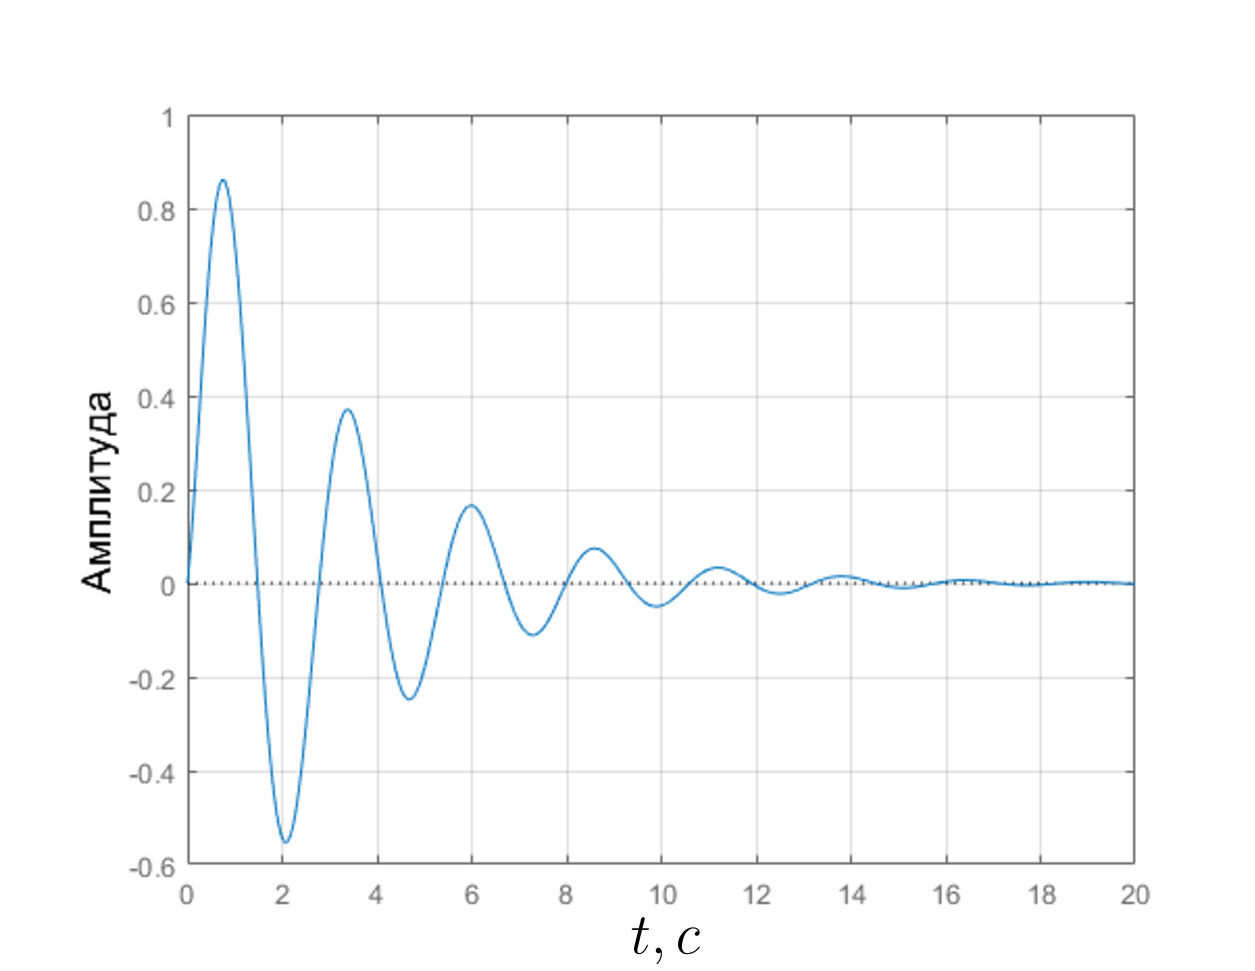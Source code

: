 <?xml version="1.0"?>
<!DOCTYPE ipe SYSTEM "ipe.dtd">
<ipe version="70206" creator="Ipe 7.2.7">
<info created="D:20170507171649" modified="D:20170507171649"/>
<bitmap id="1" width="602" height="466" length="15085" ColorSpace="DeviceRGB" Filter="FlateDecode" BitsPerComponent="8" encoding="base64">
eNrtnQ9oVFfe94UiUkQWoYgrIiK4IkVECiVvWYqUQln6LKW0C+9TinRL6VPNm8Q2MZqiNfpW
n7apCYvmja6mj8bGFLO+TW3troRNt8kYBsljTFNj0thYEhPTxjdtbKV/wiTvz5x6ezt/7ty5
f869M/l8ELkzc2fym+85v/Odc+45505PAwAAAAAAAAAAAAAAAAAAAAAAAAAAAAAAAAAAAAAA
AAAAAAAAAAAAAAAAAAAAAAAAAAAAAAAAAAAAAAAAAAAAAAAAAAAAAAAAAAAAAAAAAAAAAAAA
AAAAAAAAAAAAAAAAAAAAAAAAAAAAAAAAAAAAAAAAAAAAAAAAAAAAAAAAAAAAAAAAAAAAAAAA
AAAAAAAAAAAAAAAAAAAAAAAAAAAAAAAAAAAAAAAAAAAAAAAAAAAAAMCs49NPP0UEAACYzXzw
wQelpaXoAAAAs5Pvvvvu6NGjhYWFuCEAAMxa6uvr//a3v3V0dOCGAAAwa5mampL/u7u7Ldzw
zTfffB4AALxAWlSsJ7RYu6EUXxiCDEkYCIIgCIIguVEugBuSUwiCIAhCuQBuSE4hCIIgCOUC
WeqGdXV1IZErJJEgCIIgSDaGgRvihi65evVqSOQKSSQIgiAIko1h4IbZC25IaiMIgiAIbgi4
IamNIAiCILgh4IakNoIgCILghoAbktoIgiAIghsCbkhqIwiCIAhuCLghqY0gCIIguCHghqQ2
giAIguCGgBuS2giCIAiCGwJuSGojCIIgCG4IuCGpjSAIgiC4IeCGpDaCIAiC4IaAG5LaCIIg
CIIbAm5IaiMIgiAIbgi4IamNIAiCILgh4IakNoIgCILghoAbktoIgiAIghsCbkhqIwiCIAhu
CLghqY0gCIIguCHghqQ2giAIguCGgBuS2giCIAiCGwJuSGojCIIgCG4IuCGpjSAIgiC4IeCG
pDaCIAiC4IaAG5LaCIIgCIIbAm5IaiMIgiAIbgiZlt2cl/65/NVzH10ZJ7Vp6xCEMBAEN5yd
brjzHwPPNPT81/mR9dX/TWrT1iEIYSAIbjg73VB6hVf/3/fyTw5Ibdo6BCEMBMENZ6EbSpdQ
OobqWPqG3g6WktoIgiAIghtCVpSdGiY1nNHbwVJSG0EQBEFwQ8iKslNXDH+ueF4PlpLaCIIg
CIIbQlaUnbpoaDyc89I/SW3aOgRBEATBDWebG8bZn7eXDkltBEEQBMENIfxlZ55Co9j5jwH5
R2rT1iEIghAGbjh73DDR+6Rj6OFEGlIbQRAEQXBDcMzY2FhnZ+fQ0FCqE0ZHR+WEwcFBl2Vn
nkKDG9LWIQhhIAhuGB6i0WhJSUltbW1ZWVlTU1PiCc3NzeqEHTt21NXVuSm7uCk0015PKyW1
EQRBEAQ3BAfEYrHCwsKRkdv9tZs3bxYUFEg30HzC1NTUxo0bh4eH5fjWrVtynLSHaLPsks4g
TbRIUpu2DkEQBDcEnXR1dUmX0Hh48ODBlpaWODd84YUXxsbG5HhycnLTpk0DAwPeuqGH00pJ
bQRBEATBDcEB7e3t1dXVxsNjx44dP3487pzW1tZdu3Y1NTW99tprDQ0NqcrOoK6u7moyGiI9
efvOJT7/5OHzFR9+ctUL2traroaDkESCIAiCINkShrSc5oYUe9JMJBKpqakxHtbNEHdObW2t
+OBHH320f//+qqqqH374wdkvmcTlFQoPF1nwQxdBEARB6BuCA6LR6IEDB8x9w/r6evMJFy9e
fPnll2OxmHoobvj+++87K7tUrufhtFJSG0EQBEFwQ3BAb29vaWmp8VCcUfzRfMK5c+fMQ6ni
lW+99ZazsktcXoEb0tYhCGEgCG4YBqampsQNu7u75Xh4eDg/P39iYkKOBwYGxsdvz2wZHByU
J69fvz49M6e0vLxc/NFZ2aWaLePhIgtSG0EQBEFwQ3DcPSwpKamsrCwqKuro6FBPVlVVRSIR
ddza2iovqRNOnjzpuOwsVlJ4tXc3qY0gCIIguCGEvOwsLM+rRRakNoIgCILghoAbktoIgiAI
ghtCmMvOeqpMqgk2pDaCIAiC4IaQS26YarGhwqslh6Q2giAIguCGkL1uaP0qqY0gCIIguCHk
hhta9/68WnJIaiMIgiAIbghhLjvrK4NeLTkktREEQRAEN4Qwl531rFHckLYOQRCEMHDD2eCG
aW9i6MkCfFIbQRAEQXBDyGo39OSev6Q2giAIguCGEOayS9v182QBPqmNIAiCILghhLbspNOH
G9LWEQaCIAhuOMvd0M4CCk+2oyG1EQRBEAQ3hNCWnZ3F9Z5sR0NqIwiCIAhuCFnthp5sR0Nq
IwiCIAhuCKEtOzv9Pk+2oyG1EQRBEAQ3hNCWnZ1rgrghbR2CIAhh4Ia4oSfb0ZDaCIIgCIIb
QmjLzs7qCdyQtg5BEIQwcMPcdkOb+8y435yN1EYQBEEQ3BCy3Q3db85GaiMIgiAIbgihLTub
nT7329GQ2giCIAiCGwJuSGojCIIgCG4I4Sw7+9Nj3G/ORmojCIIgCG4I4Sw7+wsJ3W/ORmoj
CIIgCG4I4Sw7+1uu4Ya0dQiCIISBG+KGcqbL7WhIbQRBEATBDSGcZWe/x+d+czZSG0EQBEFw
Qwhn2dmfG+N+OxpSG0EQBEFwQ8ANSW0EQRAEwQ0hB9zQ5eZspDaCIAiC4IYQzrLLaE09bkhb
hyAIQhi4YU66YUa7j7rcqpTURhAEQRDcEHLADV1uzkZqIwiCIAhuCOEsu4wGP3FD2joEQRDC
wA2DYmxsrLOzc2hoKNUJN2/evHjxYm9vr99u6HKrUlIbQRAEQXBDcEY0Gi0pKamtrS0rK2tq
ako8obu7u7i4+MiRI3v37q2oqJiamrJfdpkumnC5ORupjSAIgiC4ITggFosVFhaOjIyoDmBB
QcHo6GjcCWKFfX196mF5eXlHR4f9sst0exnckLYOQRCEMHBD/XR1dUmX0Hh48ODBlpYW8wkX
L16ULqHjsrO/Samz80ltBEEQBMENwT3t7e3V1dXGw2PHjh0/ftx8wrlz5w4fPixP5ufnSy/y
7NmzqcrOoK6u7uodKj785MnD56/apiHSk7fv3FWntLW1XQ0HIYkEQRAEQbIlDGk5zQ0p9qSZ
SCRSU1NjPKybwXxCY2Pjxo0bW1tb5XhoaGjz5s2XLl3yr2/ocuNufugiCIIgCH1DcEA0Gj1w
4IC5b1hfX28+4eOPP965c6f5BMF+2WV6HdDlVqWkNoIgCILghuCA3t7e0tJS46E4o/ij+YQL
Fy6Y3TCx82hddpmumMANaesQBEEIAzfUz9TUlLhhd3e3HA8PD+fn509MTMjxwMDA+PjtVfCT
k5MvvfRSV1fX9Myk061btyZddYgbktoIgiAIghtme/ewpKSksrKyqKjIWD1RVVUViUTU8Wef
fbZt27bXX39dTvjggw8yKjsHe8u42bib1EYQBEEQ3BBCWHYOduF2s3E3qY0gCIIguCHkhhu6
2aqU1EYQBEEQ3BBwQ1IbQRAEQXBDCGHZObgIiBvS1iEIguCG2Apu6OY2FqQ2giAIguCGELay
c7Zcws3G3aQ2giAIguCGELayc7bNGm5IW4cgCIIbYiu4oZvbWJDaCIIgCIIbQtjKzpmvudm4
m9RGEARBENwQcENSG0EQBEFwQwhb2Tm7Auhmq1JSG0EQBEFwQ8ANSW0EQRAEwQ0hbGXnbOUg
bkhbhyAIghtiK7jhtIvbWJDaCIIgCIIbQtjKzvEea45vY0FqIwiCIAhuCGErO8emhhvS1iEI
guCGgBs67lSS2giCIAiCGwJuSGojCIIgCG4IYSs7x5NhHE+/IbURBEEQBDcE3JDURhAEQRDc
EEJVdm6WDTq+jQWpjSAIgiC4IYSq7NxsN4ob0tYhCILghoAbOr6pE6mNIAiCILghhKrs3Nym
0LGTktoIgiAIghsCbkhqIwiCIAhuCKEqO8fX/qZdzMAhtREEQRAENwTckNRGEARBENwQQlV2
jtcM4oa0dQiCILghtoIbKpyt3Ce1EQRBEAQ3hFCVneO9RhXO9jgltREEQRAENwTckNRGEARB
ENwQQlV2jm9g4cZMSW0EQRAEwQ0BNyS1EQRBEAQ3hFCVneMbWBhu6GASDqmNIAiCILgh5JIb
OpuSSmojCIIgCG4IjhkbG+vs7BwaGrI+bWBg4JtvvtHjhs4W75PaCIIgCIIbgjOi0WhJSUlt
bW1ZWVlTU1Oq00ZGRjZt2iSmaafs3NzcEDekrUMQBMEN8aZMEZMavMMXM/T19RUUFNh8eywW
KywslA+R45s3b8obR0dHE0+bnJzcvXv3tm3bbLqhm9s5KZxt+k1qIwiCIAhuONu4du3avHnz
5iTjrrvusvkhXV1d0iU0Hh48eLClpSXxtMbGxtOnT+/fvx83JLURBEEQBDcMFcuWLRPj27Bh
w4kTJ+RAXOzVV19dvHjx3XffnbR/l5T29vbq6mrj4bFjx44fPx53jnQ29+zZIwfWbmhQV1dX
8eEnTx4+f9UFDZGevH3nMn1XW1vb1XAQkkgQBEEQJFvCkJbT3JDicfYRB9yyZYs6ls6g9PLU
8bp168QibX5IJBKpqakxHtbNYD7h1q1bO3bsUPZqv2/o5uaGbnqX/NBFEARBEPqGs4rvv/9e
3PDy5ctGP/GRRx5Rx4ODg/KSzc+JRqMHDhww9w3r6+vNJ4g5Hj58uHuGvXv3NjU1JZ16Gld2
bm7n9HOddDQPh9RGEARBENxwFvYNxaHU8Zo1a1auXGk2yq+++srOh/T29paWlhoPxRnFH80n
iP3tv0NxcfGePXuam5txQ1IbQRAEQXDDkLBkyZKHHnrIkG7u3LnquL+/374bTk1NiRsqVx0e
Hs7Pz5+YmJieWVo4Ph6/MZr9kVKXt3PCDWnrEARBcEOwydGjR8X1Fi1aJMZ37do1OV6xYsVz
zz0nB4Yz2uwelpSUVFZWFhUVdXR0qCerqqoikUiAbjjtaP0+qY0gCIIguOHsNMSFCxfGYjE5
3rJli7HC4tSpU8GWnSdu6GDfb/9q8kdXxuVLyT+bIZHaCIIgCIIbBsWNGzf6+/tv3boVeNm5
vLlh2NxQDduKv+/8x4DN8VtSG0EQBEFww2Dp7Oxcf4enn346kLJzeTsnx5bqU02WLqExKcjm
zTVIbQRBEATBDfXQnoLq6uo5c+bcM8PatWtxQ/eYr2DanN5DaiMIgiAIbqgHMbs5KbC/M5tP
ZefyBhZGjyzTi49+1OTEnQTs2DSpjSAIgiC4oTY3XL9+/UgCZ86cwQ09RHqCcd4nUaXdJ4fU
RhAEQRDcUKcbJj7f2dmZG27oYAm/HzU58bvYGSwltREEQRAEN5zlbuj+5obhccNUG66mHSwl
tREEQRAEN5zlbuj+dk7WTqSzJqcarU3r1KQ2giAIguCG2txwzpw58+fPX7Ro0apVq5566im1
iTdu6CGpJsfKd7Tu/5LaCIIgCIIb6uH8DJFI5NFHH7333nuVOYoPPvzww8G6ofvbOTl2Vc9r
cqoLoGKR1tdGSW0EQRAEwQ2DYmJi4tVXX1We2HkH3NCnzqn1pUNSG0EQBEFww8D7jHfdYdmy
Zdnrhg5m43hbk62XeFhfOiS1EQRBEAQ31IO6H31IMJed+5sbhsQNrXfUse66ktoIgiAIghvq
4Z577lmyZMmRI0d+/PHHUJWdJzewCIMbprkyaBkeqY0gCIIguKEeqqurFy9erLZiW716tZpQ
mktuOJ35Kn4Pa3LaWaPTlpcOSW0EQRAEwQ11Mjo6unHjxvnz54sn3n333Rs2bBgZGQm27Dx0
w0x3//awJtu5+mm+twWpTVuHIAiCG4aBzz//fP369WKIYovSZ6ypqdE5gmouO09ubhi4G1o4
nYGckMoxSW0EQRAEwQ0DIRaLnT17dtWqVeabWRQVFekvO09u5+TMWL11w7Q9XIuJNKQ2giAI
guCGmunr67v33nuV/S1YsGDLli03btwYHx9/+eWX5ZlHH30UN/SpW2oxkYbURhAEQRDcUA+D
g4N/+tOf5s2bp3wwLy/v888/jztHuopyAm7oAJsTeFJFSGojCIIgCG6oB7UV29KlS0+ePBmL
xZKes2bNmpUrV2ouO09u56TIdEKOVzXZ/jY4uCFtHYIgCG4YLJs2bWptbQ1JMD65YaYL+b2q
yfa300kVIamNIAiCILihtr5h0js6BVt2Xt3cMFg3tP93U/UiSW0EQRAEwQ1xw2x3Q/sjtKm+
L6mNIAiCILihTjccSUFQZefVzQ0VmW4A7lVNzmgiUNKRYVIbQRAEQXBDbW44JwUB3t/QqxtY
OPNWr2pyRpc+k06kIbURBEEQBDfU2TdsTwFuqM0Nkw6rktoIgiAIghvqdMOQBJNLbpjpH016
cZPURhAEQRDccDa7oVc3N/y5ZmY4J8eTmpypoSd1T1IbQRAEQXBDPTz00EPatiG1X3Ye3sAi
KDfMeCJrsiBJbQRBEATBDWchPrnhdIaX8DypyQ6+QmKQpDaCIAiC4IZ66LYEN3SMg31WE6eV
ktq0dQiCILihHsK5wsLDmxs68CbckLYOQRAEN5xtPPLII2J8ixYtkp5gfwJBlZ2HN7AIyg0d
7LOaeKmR1KatQxAEwQ21EY1G58+fL564b98+N58zNjbW2dk5NDSU6oSRkRE54cqVK/rdMKPO
pvua7GxnucRppaQ2bR2CIAhuqJnt27eLIS5evDjx/oY2LbWkpKS2trasrKypqSnxhIaGBnlJ
Tti9e/cbb7zx008/5bAbOlsviRvS1iEIguCGYeDGjRtr1qwRT3z22WczemMsFissLFT7mt68
ebOgoGB0dNR8wuDg4KZNm7777jv1cNeuXZFIxKLsPLydk+GG9qflBOWGiT1KUpu2DkEQBDcM
ilOnTokhzp0798yZMzbf0tXVJf0+4+HBgwdbWlrMJ4yPj/f09JhPOH36tE43zGiSqvua7Hj3
gLhOMalNW4cgCIIb6mHZsmXzk5HRnNL29vbq6mrj4bFjx44fP57q5C+//FL6idJbTFp2wr//
x4sLNp+uq6u76h2b37kg/2ye3NbW5vLPPXn4fMWHnzh4Y96+cw2RHg8j8YSQhIEgCIIgaZGW
83kTeJx97r///hUpWLlypc0PiUQiNTU1xsO6GZKe+fXXX2/bti1Vr1OVnbe3c3LQWXP/u066
eM5WiMT1Yfmhyy9/BEEQ+oZZRDQaPXDggLlvWF9fn7SGFBcXNzc3W5ddbrihs1lAcXGS2rR1
CIIguGEW0dvbW1paajwUZxR/jDunp6dn8+bNFy5cSFt23t7AQpHRZ7qvyY6ve8b9EiC1aesQ
BEFwQz3ce++9i1OwZMkSmx8yNTUlbqh2chseHs7Pz5+YmJDjgYGB8fHbA4ZjY2OFhYVdXV2T
d4jFYjrdMKP+psua7GyxYdL3ktq0dQiCILihHtTObC7dUHUPS0pKKisri4qKOjo61JNVVVVq
JUVjY+Pzv+bEiROpys7b2znpd0M3I724IW0dgiAIbhiUG4bt/oZ+uGFG/TWXNdll39Z8zZHU
pq1DEATBDWetG3p+AwvNbujSzc3b5gSeU6KbFEfevnOe/z6hrUMQBMENccPcdkOX8ZvfHmxO
SSRqD5+GSI+4oeOLobR1CIIguCFu6KDsPL+dk8L+PM9g3dDctQwwp6QIDPtTYUhUnq98oa1D
EATBDcPjhnPmzElcd79mzZobN24EUnaOl66HxA1dbjlunoQTYE6JXHEDtvKlJLBgh0xp6xAE
QXBDn0i6M9u8efPEIuUgKDf09gYWmZpU4G4Y1ynTT6pNANSAsx+lQ1uHIAiCG4aT6upqMcTJ
ycmccUP7A7Aua7LLLcfNlzgDySkJIO4rmMMQl/R8NShtHYIgCG4YWs6fP798+fJAys7zG1jo
dEM3S+8Te5eB5JSYXdxwqDkM9QX9GMqmrUMQBMENA2TSEtwwUzzZZNUINZCcEv3j+uZxYfix
WRBtHYIgCG4YLGoWTVLs39HJw7LzpG+Vqstjc6qnm5rsiVMY9ybWn1NJ448Lw78yoq1DEATB
DYN1w7XJWLdunf6y8+MGFlnnhsYkFv05lbQHnRiG4de0dUSCILhhzrhhqNYb+ueG9reIcVOT
Pdk6wBBBf04lHaZODMM88ZW2jkgQBDfEDT0vO/+uSeGGjju2ScPwaZME2joEQRDcEDf01Q3t
f7KbmuyJRxgX5jTnVKrJoknDCGQuDW0dgiAIbjhL3NCPG1jodEOvFkuqEUvNOZVqNm/SMAKZ
S0NbhyAIghv654Zz5syZl4y7775bf9n5sWW3wv4VSTc12avlIaqPqTOnLH4tpApD/2ApbR2C
IAhu6BP333//ihSsXLkSN5w9bmihfKow5HzN+3jT1iEIguCGswFf3dD+yJ7jmuzh4KEaMdaZ
U4mL7tMKon+wlLYOQRAEN5wlbujf4JsGN/RwYolmN7SO3CIMzYOltHUIgiC4oU/cd999y1Ow
YsUK/WXn3y0SsssN1biutpySsJ25oebBUto6BEEQ3NAn1Cya3yRj4cKFueSG07Yv6jmuyR5O
iP353km6csp6I26LMDQPltLWIQiC4IY+sW7dOnHDu+++e8OGDSMjI4GXnU9bdhttvh2rdVyT
PbzoqdkNrWW3DkPnYKkdQUQ6v+Oh8UcQ3DAnGR8fLy8vl56g2OKiRYsqKiq+/fZb3DBYN1TR
tnX1a5A97QCvtSA6B0vTRiKiyT+JRyqSHPi0dpXGH0Fww9xmcHDwiSeemDt3rtjiihUrzp49
qzmAf/+PF30ddrPZi3Fck73tJcmnNUR0bPaSeEPDjATROVhqMbtV5Lp9pdX0a0c96cfYO40/
guCGs4T33nsvkDs6/dvG7b72Mvx2Q28bXjGpig8/0SB72rv3phVE22Bpql1xpCeYytDlec8N
kcYfQXDD3Kavr+++++4TExQrXLp0aXV1teYA1m/6T1+3vvTbDb0d5pVmfPM7FzTInjbstIJI
qHr2LE2MRFmhdbGqEVQP/ZrGH0Fww5zk8uXLa9asUSa4bNmyQ4cOTUxMBBKJ325o87peSNxQ
Wu+8fb6PQNpZFZJWEG2DpUnvtGjn4qAyRK96iDT+CIIb5h5qhYWY4FtvvRWUCRrc97/+4tO0
B6MLY+fzndVkzx1Bjxva6dbZEUTPYGlcJBK8/aF1ZYg0/rghbggWbhiSXbt/V3DE1zuq++qG
nt+nWOx1afnHfmtup79sRxD/bj6SKhIRPNPOuFcjujT+CIIb5h4PPPDAqhSsXr0aN7SPH/f7
s9g7VOefsCOI5z8G0kbioDeqZpm6d20afwTBDcFXflvU4Otom03DclaT/ZhJkrfvnK+C2Oxe
2Vzz7uta0bhIHC9yVIboUlUafwTBDWcPt27d2r17t+Y/umDzaV+7Qjb7L85qsh933/DbDb39
eaDh0qERiZtes/sLiJ60dRK/uu4pwai9AuRfprWIxh9BcEP/+OKLL9R2bfrXG4ob+vr5WeeG
m9+54OvFOG8n2WoYLFWRWO8xbvOLu/kEl22dWgKptsoxfj+IOco/9ftE2aKvq4FwQ9wQUjE5
OVldXa0m1QgLFizYvn275hj8HmqzOe3TWU32o2dU8eEnvi458XarOg3rLCQSNSTrcgxBheq4
vFzeATP9dgcztqi2mHO5MQJuiBuCfa5du/aHP/xhzh3Wrl3b398fSCRZ7YZ+7ADWEOnxtbfl
+U09/B4slUjS7iNnf6DAsXc7vrIsf9H+AIIxlGrxfWn8EQQ39ISTJ08uWbJEmeDixYvnzZsn
fUP//tzY2FhnZ+fQ0FCq3Pd7pDTr3LCtq9+/3pb9SbD2BfF7UxoRxMOfTI6jzbSGGNuoOqu0
ykaTeqKeVlfdFkRNyVZfxNgdXY05V3z4iVQnv+c/44a4oed89dVXTz31lDJBcUDjXk55eXn+
uWE0Gi0pKamtrS0rK2tqakr6W/23RQ1h6H46q8l+dGwlEv/6y364od+DpU8ePu/hhVTH46UZ
1RBPlnWoUOO2Jfe71TXP81FfQV3olH/qKqc6look5WLcN0Rd8QzKGXFD3DAj7rvvPvFB8b6+
vj7z8/65YSwWKywsVJ578+bNgoKC0dHRxMb5dwVHstQNfXIBicS/sUf7034yEsTXwVLPF2D+
fB/JDD8zo58HErMn06uSdhL9aHWNPxQ3z8eOIMZEILMzajKgGYOWXmpcH1YiMf9T38vcsZWT
JWZvHdzxflbW/3BDz1FXCefOnbt69Wrpsmlww66uLukSGg8PHjzY0tISd47UyQVP/u9fHu7c
6cex0fRZnGPUZPufr6ZTeh6zRLJ8y/812hNvP19JYef8zZs32//82w1R2Vt+lJ00XNIH8VwH
NV6aabnYOv/Iu8aO4l7F/EzhVqOT6KyuWn2vGR9UNwS5PTRq+70qjPg8MnUtjZ9eHpadMX6r
uqXK6eY8Umr0Ydc/XWQ4iPk7iobqvbenKj36H6oC3P6Q5+rNRimvKpfcWVmTcWy/LhflZVIf
5ANVeOovxvn17eM7MSQem7+mEafh6Yatq3/ytyTyf9u4fRrSoW5lqAZL77rrrscee0ye8c8N
29vbzXfEOHbs2PHjx5N2Wp+/w+OPP371DtIae3Wct+9cQ6TH+py2trZMP19+kUpD7WGc6kAi
yXvx/2x+54LnOqgxWJvn//nPf7b/+SKvZK4fZScBN55t9VyHtq5+qRV5z+7MqFxs6fDSP1Vl
8zZmCViqxNLyj5f+6WUHdTXpscQpIshnGpUtMw1nwkh5ziv/qRLkdmP+XL0cyMPb3yLDOJ98
Nl/ilAhVqPJPDuTh5r9+KJ/moK4m1Vb+3f4rf/1Q4pR/6m9J5OovzvlTpXr+9tf5Hxtu//WZ
f8bx7ecfKV23t8V4o/FeeeZ2K6He8tcP5a/IPwc6iJ6/xPnmf4mY6p/66w+/2fy7giO/LWpQ
/zA7+zQ3Ny9fvtyYUCpueOPGDc//SiQSqan55fdV3QyB9OvtjOM5GOXwY1u2n/sg/sxLySjg
TAXxY7BUBezT5ZhMx0vThqE2+fF3eq30cRp6pI11MwxrHhR19Tm21+DEDaWqro3RqVEXIo3L
keYxT+N868Fb/y7YGZdKf+l/zYQX90+9JD4V4MVTRkrdIA64devW+fPnK09ctmzZ22+//eOP
P3r1+dFo9MCBA+a+YX19fS65oU97VkskPi1pzyjgTAXxahGEGTXdxb+2LqMNaqzD0GCFBtIj
UKNtmXqZeVDUfaPt+DKZ4XpqrE8ZnzEAaPiLfTGZRYMbekV/f//atWuNEVSvPra3t7e0tNR4
KM5ovl6ps+y8umWDg491llM+zc/JKOBMBfHcwY2erK+NjP0NaizC0GmFRiRq11Y7k17iZsjk
WOOPG+KGniO9wiNHjixevNirD5yamhI37O7uluPh4eH8/Pyk91LUUHZ2+kShcsNpf9ZueDsw
mNjkeusIRo/e7wUFNpdCpApDrejXZoVxkcQtiDD6Vr/MEpkZbPSkM4gb4obgpntYUlJSWVlZ
VFTU0dERVNn55IY+LStQkfjx4Rk5rLOfB151Pcy3q/C7kbF5h4ukYei3wlSRmEcgHQw24oa4
IcyGsvPJDf3YiMY/N8x0zo8DQTwcLJXPMfrdGhoZO0vyE8NQw4+arZDGH0FwQ9zQVyNwUJN9
2jHm52VcXk/RybTj5mw7Ak8GS+PuwKhtIzLreSlxYai7TtD4EwluCFlUdnb6LLPBDTXcRM+T
wdK4ULU1MtbXEM1br6grdDT+uCFuCLihf5tzqkg8n6KZ6bius9R2c5OIVD8zdDYyyumSjn+q
ub5BjY7S+CMIbogbeuKGaZvowBcUxEXiudtm2pN1nNour3gmLnnQ3MgY9xlUUzGNNdd5+9wu
V6fxRxDcEIItOzvOkmlN9mkjGnMkHo7EOojWcWq73EgncY/uQBoZY4qmsRtkQ6QnJClD448g
uCFuOKvc0MNppQ6WRrq81buHTkpbhyAIghvihl6Rtp+VaU32aVs2n9zQyS5eLlLbceRJb95E
W4cgCIIb4oahdUOfNqIxR+Kh4Tq4RaCb1HZ2UTXVECttHYIgCG6IG3pF2hmVIXRDrybqqGWA
OlPb5u4uNi2btg5BEAQ3xA29Im3jHIYbGPnkhs4ucbpMbfPWajZ/XaQKkrYOQRAEN8QNQ+uG
Pm3LNv3rVd6eLLJw1o11mdp29jqL672m0pO2DkEQBDfEDUPrhj5tRBMXiSee62yVnPvUtt8n
tb6LBG0dgiAIbogbekXa/lE43dCT8VgHU2g8SW2b3cO0A8K0dQiCILghbugVaednZlST/duW
LS4S99t+Og7Vk9ROe3N5Oxt909YhCILghrhhON3Qv23Z4iJxv8jC8S4BXqW29SionTvt0tYh
CILghrihV6Q1hYxqsn8b0cRF4t52Ha8E8Sq1LW4MIc/b+Xa0dQiCILghbjjL3dD9kKzjeTge
prYEEDfkm9FNkWjrEARBcEPc0Cu8narh37ZsiZG4nK7j+O3eprZxpyRlixKVfQFp6xAEQXBD
3DCcbujfRjSJkbiZVupmoNWP1FZ3hdC5YyqNP4LghoAbxvVN0kxuDKsbuplW6mZEl7YOQRAE
NwTc0Br/tmVLjMTNqKwb16atQxAEwQ0hJ8vO+gpaRjXZv23ZEiNxM9rpJk7aOgRBENwQcEM3
H+VtTrmZVuomTto6BEEQ3BBysuysO0qhdUPHXTyXy0Bo6xAEQXBDyMmys77YZ78m+7otW9JI
nF2mdLmrG20dgiAIbgi4oQW+bsuWNBJnE2kkSDcTX2nrEARBcEPADS3wdSOapJE4819nt66g
rUMQBMENIbfLznq5QZjd0MHYrPsOLG0dgiAIbgg5WXbW4432a7Kv27KliiTTeTvuLZu2DkEQ
BDcE3NBxH9OnnMp0Io37IGnrEARBcEPIybKz7i6F3A0z7ZC63x+Atg5BEAQ3hFx1Q4tLafZr
sq/bsqWKJKPrgHKy+xWRtHUIgiC4IeRk2Vkbiv2a7Ou2bKkiyWgijSfzfGjrEARBcEPADS3w
dSMai0jEDW32ST0Zy6WtQxAEwQ3BPmNjY52dnUNDQ6lOGBkZkROuXLkSeNlZd6/C74b2R2hd
rjSkrUMQBMENISOi0WhJSUltbW1ZWVlTU1PiCQ0NDfKSnLB79+433njjp59+ynY39HtbNotI
rK97mk/zZDkkbR2CIAhuCHaIxWKFhYXS9ZPjmzdvFhQUjI6Omk8YHBzctGnTd999px7u2rUr
EokEW3YW3TqbNdnvbdksIrFpxGKFuCGNP4LghqCNrq4u6fcZDw8ePNjS0mI+YXx8vKenx3zC
6dOngy07iwkwNmuy3xvRWEdi59Kh/cuLtHUIgiC4Ibinvb29urraeHjs2LHjx4+nOvnLL7+U
fqL0FpOWnUFdXd1VP1la/nFbV3/Sl9ra2ux8QsWHnzx5+LyvQVpEkrfvnARg/fbbFw19DkMz
IYkEQRAktGFIy2luSLEnzUQikZqaGuNh3QxJz/z666+3bdt25syZwH/JWExEsfm7zu9t2awj
STtO62HXlV/+CIIg9A0hFQ0NDYUzlJaWRqPRAwcOmPuG9fX1SWtIcXFxc3NzGMrOvRv6vRGN
dSRpLx26vIsTbR2CIAhuCHa4fv16zwx9fX29vb3iicZL4ozij3Hny5mbN2++cOFCSMrOwsuy
wg2n062z8HD1B20dgiAIbgh2mJqaEjfs7u6W4+Hh4fz8/ImJCfXSwMDA+Pj42NiY9CK7urom
7xCLxYItO4txTps12e9t2dJGYrHOwtsZPrR1CIIguCHYRLqHJSUllZWVRUVFHR0dxvNVVVWR
SKSxsfH5X3PixIlsd0O/t2VLG4nFYKm3sdHWIQiC4IaQq2Vn0XuyWZP93ojGTiRJLw7aXJtP
W4cgCIIbAm5oYRlZ5IYfXRlP7B56PoRLW4cgCIIbQq6WncUKBTs1WcO2bDYjkW9hHvL1vGNI
W4cgCIIbAm7o4O2ac0r5suoMqqg8n9tDW4cgCIIbQq6WnUXnzk5N1rAt23SG+4eLD3q1FRtt
HYIgCG4IuGHWuaH6Ov4t96CtQxAEwQ0hh8su1TQYOzVZw7ZspDaCIAiC4Ia4oQZSLcqzU5M1
bERDaiMIgiAIbogbaiDVhBObMzlxQ9o6IkEQ3BBmuRtq2IiG1EYQBEEQ3BA31OOGSft3uCFt
HYIgCG4Is6fsUl37s1OTNWxEQ2ojCIIgCG6IG2og1bxQ3JC2DkEQBDcE3NDO7qAaNqIhtREE
QRAEN8QNNZDK1NLWZD1L70ltBEEQBMENcUPckNRGEARBENwQN9RRY1Nszpa2JuvZiIbURhAE
QRDcEDcMsxvq2YiG1EYQBEEQ3BA31EPSqaG4IW0dgiAIbgi4YdqarGfpPamNIAiCILghbqiH
pL6GG9LWIQiC4IYwq8ou6ValaWuynqX3pDaCIAiC4Ia4IW5IaiMIgiAIbogb6iHpfBjrmqxt
IxpSG0EQBEFwQ9xQD0lXDlrXZG1L70ltBEEQBMENcUPckNRGEARBENwQN9RD0mFP65qsbSMa
UhtBEARBcEPcMLRuqG3pPamNIAiCILghbqip0ibbnM26Jot74oa0dQiCILghzHI31Lb0ntRG
EARBENwQN9RG4uJB3JC2DkEQBDeE2VZ2ie5mXZO1Lb0ntREEQRAEN8QNtZG4HY1FTU51EyhS
G0EQhEhwQ5g9bqhzIxpSG0EQBEFwQ9xQG4krJixqss6l96Q2giAIguCG2cjY2FhnZ+fQ0JD1
aQMDA9988014yi5xNb1FTda59J7URhAEQRDcMOuIRqMlJSW1tbVlZWVNTU2pThsZGdm0aZOY
ZnjKLrG7Z1GTdS69J7URBEEQBDfMLmKxWGFhoTidHN+8ebOgoGB0dDTxtMnJyd27d2/bti1U
bph4KRA3pK1DEATBDcEBXV1d0iU0Hh48eLClpSXxtMbGxtOnT+/fvz973VDnYkNSG0EQBEFw
w+yivb29urraeHjs2LHjx4/HndPX17dnzx45sHZDg7q6uqtaaOvqX1r+8a+eaWtLdfKcl/4p
51/VhUUkOglJGAiCIAiSFmk5zQ0p9qSZSCRSU1NjPKybwXzCrVu3duzYoYZPw9Y3nE5YUG/x
u07n0nt+6CIIgiAIfcPw09DQUDhDaWlpNBo9cOCAuW9YX19vPlnM8fDhw90z7N27t6mpKenU
06DKLm78M1VN/ujKuM6l96Q2giAIguCG4ef69es9M/T19fX29oonGi+JM4o/mk8W+9t/h+Li
4j179jQ3N4en7OIW4KeqyZoXG5LaCIIgCIIbZhdTU1PihtLvk+Ph4eH8/PyJiQn10sDAwPj4
r3Z6CeFIKW5IW4cgCIIbgidI97CkpKSysrKoqKijo8N4vqqqKhKJhNwNxePMa+pT1WTNyytI
bQRBEATBDWcnQZVd3A4zuCFtHYIgCG4Is7Ds4pYcpqrJmhcbktoIgiAIghvihrghqY0gCIIg
uCFuqLXq/vquhalqsubFhqQ2giAIguCGuKFmNzQ7XdKarPnOhqQ2giAIguCGuKF+zKOgSWuy
/uUVpDaCIAiC4Ia4oWbMSw6T1mTNdzYktREEQRAEN8QN9WNePZG0JutfXkFqIwiCIAhuiBtq
xtz1S1qT4/arIbVp64gEQXBDyL2yk36fMUkmaU3Wv7yC1EYQBEEQ3BA31Ix5ymjSmqx/eQWp
jSAIgiC4IW6ou/aalhwm1uRAlleQ2giCIAiCG+KG+jF6f4k1OZDlFaQ2giAIguCGuKF+jHky
iTU57iYXpDZtHYIgCG4Is9MN9S+vILURBEEQBDfEDfVjLLJIrMmBTCgltREEQRAEN8QN9WNM
lUmsyYFMKCW1EQRBEAQ3xA0DqMB3ppXG1WTzUkRSm0gQBEFwQ8h5N1R9wEQ3DGRCKamNIAiC
ILghbhgIaiJNXE0OagoNqY0gCIIguCFuGAhqJUVcTQ5qCg2pjSAIgiC4IW4YCGoiTVxNDmoK
DamNIAiCILghbhhMHZ6ZSGOuyQFeNCS1EQRBEAQ3xA2DQtywIfKL/QV40ZDURhAEQRDcEDcM
ivXV/735nQtmcwzqoiGpjSAIgiC4IW4YFB9dGc/b9/PNLKRXaNzYgtQmEgRBENwQZk/ZqVWH
asPSYIdJSW0EQRAEwQ1xwwBpiPSID4ohBtsxJLURBEEQBDfEDQOkratf3NC4pQU5RVuHIAiC
G8IsLDtSG0EQBEFwQ6DsSG0EQRAEwQ2BsiO1EQRBEAQ3BMqO1EYQBEEQ3BAoO1IbQRAEQXBD
oOzq6upCIkhIIkEQBEGQbAwDNwyKsbGxzs7OoaGhVCfcvHnz4sWLvb29IS+78FQhBEEQBEEQ
3DC7iEajJSUltbW1ZWVlTU1NiSd0d3cXFxcfOXJk7969FRUVU1NTVCFyCkEQBEFww1wiFosV
FhaOjIyoDmBBQcHo6GjcCWKFfX196mF5eXlHRwdViJxCEARBENwwl+jq6pIuofHw4MGDLS0t
5hMuXrwoXcK0n/Pmm28+DwAAXiAtKvakmfb29urqauPhsWPHjh8/bj7h3Llzhw8flifz8/Ol
F3n27FlEAwCAHCMSidTU1BgP62Ywn9DY2Lhx48bW1lY5Hhoa2rx586VLl9ANAACynYaGhsIZ
SktLo9HogQMHzH3D+vp688kff/zxzp07zScIaAgAANnO9evXe2bo6+vr7e0VTzReEmcUfzSf
fOHCBbMbJnYeAQAAsp2pqSlxw+7ubjkeHh7Oz8+fmJhQLw0MDIyPj09OTr700ktdXV3TM5NO
t27darHqEAAAIEsRdyspKamsrCwqKjKvnqiqqopEInLw2Wefbdu27fXXX5cTPvjgAxQDAAAA
AAAAAAAAAAAAgDjS7vitjZGREYnkypUrYZBlYGDgm2++CTaGtHut62F0dFTKZXBwMNgwPv30
0zDU27gwAqy0cZEEVW/jwgiw0sZFor/eJq0M4WlgwZq0O35ro6GhQWKQSHbv3v3GG2/89NNP
wfrypk2bpA4HGIOdvdY10NzcrGrIjh07Alyb88EHH5hXEgVVb+PCCLDSxkUSVL2NCyPAShsX
if56m7QyhKeBBWvS7vitDfn9Jln83XffqYe7du1Ss2EDYXJyUurztm3bAnRDm3ut+420Zhs3
bhweHpbjW7duybH+HqLUiqNHj6q9JgKst4lhBFVpEyMJpN4mLZdAKm1iJPrrbdLKEJ4GFtKS
dsdvbYyPj/f09JgjOX36dFCyNDY2yl/fv39/gG5oc691DW74wgsvjI2NqcZW8n1gYEBzDPX1
9X/729+kXTXaukDqbWIYQVXaxEgCqbeJYQRVaRMj0V9vk1aG8DSwkJa0O34Hwpdffim1N6ir
VPLLds+ePXIQrBuGZ6/11tZW+aHb1NT02muvNTQ0BOLI0zNDcEZbF0i9TQwjqEqbNBL99TYx
jKAqbVJBAqy3RmUIZwMLSUm747d+vv76623btp05cyaQv37r1q0dO3ao0Yxg3TA8e63X1tZK
e/LRRx+JIFVVVT/88EMgYZjbugDrbVI3DKTSmiMJsN6awwi20sYVTVD11lwZQtjAQirS7vit
matXrxYXFzc3NwcVgNRV+XHbPcPevXvlh2VQM8FCstf6xYsXX3755Vgsph5Kq/L+++8H7oYB
1ttENwyq0pojCbDemsMIttKaIwmq3sZVhrA1sGBB2h2/ddLT0yM/Ji9cuBCgINKM7L+D1Oo9
e/YEZc0h2Wv93Llz5qEeyeW33norcDcMsN7GuWGAldYcSYD11hxGsJU2bsxWf71NrAyhamDB
GosdvzUzNjZWWFjY1dU1eQfjd11QBDtSGpK91gcHB6VWXL9+fXpmOK68vFzamcDdMMB6aw4j
2Eqb6gpmgCOlwVZacyT6623SyhCeBhZsdg+T7vitmcbGxud/zYkTJ2azG06HZq/11tZWCUDV
kJMnTwYVRlzjH1S9jbtMFmClDaEbBltpE2fR6Ky3qSpDSBpYsM8PP/wQ1OJusObHH38MvJss
dUNqSOBhUG+ptFlab6moAAAAAAAAAAAAAAAAAAAAAAAAAAAAAAAAAAAAAACh4sSJE89Zcvny
5erq6oKCAs2BPfPMM3//+9+zS8zW1lZRrL+/P+2ZNTU1YbhVJQAAKPLz8+dY0tzc/Pjjjy9Y
sEBnVBUVFStXrgzhRjfWHDlyRBRTdy+y5tq1a/PmzbNzJgAAaObHH3+Uxly8L+75aDSq855N
o6Oj8+fPf+edd7JOQPtuKGzZsuXee++l1gEAZIsbpmJycjLtM/ZfNSguLl66dGnS8DKNx+ar
0gm1fm9sBotXrd0waeRffPGFnPz2229T8QAAssINN2zYsHz5cnX8P2dobm5etWqVnDx37tyN
GzdOz9y3bsmSJfKMdOt2795tfnt3d/fDDz981113yauLFi165ZVXLKxHYpBPKCoqMp756quv
nnnmmXnz5qk/99BDD6m74dj8/I6ODnmLenXx4sVxV+sikciDDz5ofq/hXMY3XbNmjbwq56xf
vz7umuB77723evVqFdjzzz+/f/9+sxumjVz+9AMPPEDFAwDICjc0Xzd89NFHxRnl4fbt20+c
OCE2JG/54x//KEZTUVFx9OhR5R3GjWXFjORkecuhQ4feffdd6ffJq4899liqGE6dOiUnmAdm
f//7399zzz1iNGI9NTU14lkLFy789ttv7Xz++fPnxYzkVem1ySeLu8mrErl69ezZs+JxK1as
kPfKq88995y8Kp5lfFN5Saz5xRdflG9aUFAgr65cudJshfLMunXr5FXp4skXl8DMbmgdufDq
q6/K+YODg9Q9AICsc0M5x7hnn7TtqmPV19ennrl06ZI8zM/PVw/z8vLEAkZHR41Pe+211+SE
VPNFpacpr37//ffq4a1bt+Th1q1bjRPkT0t/SmzOzufLmb/5zW/Mr0p3TLppqvMoLikmLj04
41Xp1cp7xdMTv6kgvT95xrghnTijfIJEqB5OTEwsW7bMcMO0kRt+mo1XSAEAcEOxP/NFNLGb
tWvXxn3IM888Mz0zVGgcG4iBJj5pIN1M6Y4ZD8W2pHO3ZMkSsRLDIg2sP1/Ol4MNGzaYX+3v
7//8889VtzHOrZSFybd74oknkn5TcUl5y5kzZ+T48uXL5m6mory83HBD68iNYOR86XtS9wAA
ss4N41Zb3HPPPfJk3IcoDxLjkGMxhXt+jRpcTRqD9N3kBPMzdXV1qvsp/8urFRUVRl/P+vOb
m5vl4C9/+UvSP3Ty5El5NfEG6NLTXL16ddJvKpEYbqi6dXH3tVefaYyUWkSuSOrXAACQk274
9NNPVyegPCWR+++/P84NhZGRkf3794vBzZ07V03UUeON1p9/9uxZefXQoUMWbnjq1KlEN1y1
alVaN3z33XcTBznVRU/znNJUkeOGAACzxw3VcKJxDdHsAqliiBspVR84MTGhjicnJ8Xp5DPV
YKb150tHTF599tlnzS+JGe3evfvatWv/+te/5NW4Kaby+dKPUwpYu2FHR4ccx82eVbEZbmgR
uULCkGfUpFwAAMhVN5y+M1NlfHzcOOH999+XE7Zs2ZI0BjEvedVY5qAGJKV7ZZwQi8Wkn2UE
af35q1evXrp0qdl8JTDxO+myyecsWrRIuoHmxYA1NTXy3oqKirRuKCxbtizu7dKxNdwwbeRG
35YlhwAAOe+GyhTWrFkjB9KfOnLkyMKFC8WG4q6gGbzzzjtmxxEHWbFihfzFQ4cOSbeuublZ
rZIwhiitP1+9un79+rNnz8qrr7zyirkvpmbFPPjgg/Lnurq69u3bN2/ePDFQ5Z5p3VCF+tBD
D7W0tLS3t0unTy0tVG6YNvLpO9NfpYdL3QMAyG03VJYkPThj49O8vLxLly6liuHbb7+VDpR5
qufnn3/+wAMPGG+XPxc3Mcb680+ePCndQ/WSfHJxcbF5muiJEyeMV6XPKGEbCy7SuqEg3Tpx
XvX2devWVVVVmUdK00YuNi0+TsUDAJg9jIyMSB/KPKSZCum7GVvfmE1W3m6sasz088WYIpFI
qj1w5FWxsLQ7vyVFvLWzs1Ot2kj1GyNp5BKw+G91dTV1AwAAknqT2ETW3c4pU8rLy5ctW+bM
ggEAYDZQXFycl5eXw1/w22+/XbhwYdxyRQAAgDizWL169XvvvZerX3D79u3mpRYAAAAAAAAA
AAAAAAAAAAAAAAAQQv4/vkCu4g==
</bitmap>
<ipestyle name="basic">
<symbol name="arrow/arc(spx)">
<path stroke="sym-stroke" fill="sym-stroke" pen="sym-pen">
0 0 m
-1 0.333 l
-1 -0.333 l
h
</path>
</symbol>
<symbol name="arrow/farc(spx)">
<path stroke="sym-stroke" fill="white" pen="sym-pen">
0 0 m
-1 0.333 l
-1 -0.333 l
h
</path>
</symbol>
<symbol name="arrow/ptarc(spx)">
<path stroke="sym-stroke" fill="sym-stroke" pen="sym-pen">
0 0 m
-1 0.333 l
-0.8 0 l
-1 -0.333 l
h
</path>
</symbol>
<symbol name="arrow/fptarc(spx)">
<path stroke="sym-stroke" fill="white" pen="sym-pen">
0 0 m
-1 0.333 l
-0.8 0 l
-1 -0.333 l
h
</path>
</symbol>
<symbol name="mark/circle(sx)" transformations="translations">
<path fill="sym-stroke">
0.6 0 0 0.6 0 0 e
0.4 0 0 0.4 0 0 e
</path>
</symbol>
<symbol name="mark/disk(sx)" transformations="translations">
<path fill="sym-stroke">
0.6 0 0 0.6 0 0 e
</path>
</symbol>
<symbol name="mark/fdisk(sfx)" transformations="translations">
<group>
<path fill="sym-fill">
0.5 0 0 0.5 0 0 e
</path>
<path fill="sym-stroke" fillrule="eofill">
0.6 0 0 0.6 0 0 e
0.4 0 0 0.4 0 0 e
</path>
</group>
</symbol>
<symbol name="mark/box(sx)" transformations="translations">
<path fill="sym-stroke" fillrule="eofill">
-0.6 -0.6 m
0.6 -0.6 l
0.6 0.6 l
-0.6 0.6 l
h
-0.4 -0.4 m
0.4 -0.4 l
0.4 0.4 l
-0.4 0.4 l
h
</path>
</symbol>
<symbol name="mark/square(sx)" transformations="translations">
<path fill="sym-stroke">
-0.6 -0.6 m
0.6 -0.6 l
0.6 0.6 l
-0.6 0.6 l
h
</path>
</symbol>
<symbol name="mark/fsquare(sfx)" transformations="translations">
<group>
<path fill="sym-fill">
-0.5 -0.5 m
0.5 -0.5 l
0.5 0.5 l
-0.5 0.5 l
h
</path>
<path fill="sym-stroke" fillrule="eofill">
-0.6 -0.6 m
0.6 -0.6 l
0.6 0.6 l
-0.6 0.6 l
h
-0.4 -0.4 m
0.4 -0.4 l
0.4 0.4 l
-0.4 0.4 l
h
</path>
</group>
</symbol>
<symbol name="mark/cross(sx)" transformations="translations">
<group>
<path fill="sym-stroke">
-0.43 -0.57 m
0.57 0.43 l
0.43 0.57 l
-0.57 -0.43 l
h
</path>
<path fill="sym-stroke">
-0.43 0.57 m
0.57 -0.43 l
0.43 -0.57 l
-0.57 0.43 l
h
</path>
</group>
</symbol>
<symbol name="arrow/fnormal(spx)">
<path stroke="sym-stroke" fill="white" pen="sym-pen">
0 0 m
-1 0.333 l
-1 -0.333 l
h
</path>
</symbol>
<symbol name="arrow/pointed(spx)">
<path stroke="sym-stroke" fill="sym-stroke" pen="sym-pen">
0 0 m
-1 0.333 l
-0.8 0 l
-1 -0.333 l
h
</path>
</symbol>
<symbol name="arrow/fpointed(spx)">
<path stroke="sym-stroke" fill="white" pen="sym-pen">
0 0 m
-1 0.333 l
-0.8 0 l
-1 -0.333 l
h
</path>
</symbol>
<symbol name="arrow/linear(spx)">
<path stroke="sym-stroke" pen="sym-pen">
-1 0.333 m
0 0 l
-1 -0.333 l
</path>
</symbol>
<symbol name="arrow/fdouble(spx)">
<path stroke="sym-stroke" fill="white" pen="sym-pen">
0 0 m
-1 0.333 l
-1 -0.333 l
h
-1 0 m
-2 0.333 l
-2 -0.333 l
h
</path>
</symbol>
<symbol name="arrow/double(spx)">
<path stroke="sym-stroke" fill="sym-stroke" pen="sym-pen">
0 0 m
-1 0.333 l
-1 -0.333 l
h
-1 0 m
-2 0.333 l
-2 -0.333 l
h
</path>
</symbol>
<pen name="heavier" value="0.8"/>
<pen name="fat" value="1.2"/>
<pen name="ultrafat" value="2"/>
<symbolsize name="large" value="5"/>
<symbolsize name="small" value="2"/>
<symbolsize name="tiny" value="1.1"/>
<arrowsize name="large" value="10"/>
<arrowsize name="small" value="5"/>
<arrowsize name="tiny" value="3"/>
<color name="red" value="1 0 0"/>
<color name="green" value="0 1 0"/>
<color name="blue" value="0 0 1"/>
<color name="yellow" value="1 1 0"/>
<color name="orange" value="1 0.647 0"/>
<color name="gold" value="1 0.843 0"/>
<color name="purple" value="0.627 0.125 0.941"/>
<color name="gray" value="0.745"/>
<color name="brown" value="0.647 0.165 0.165"/>
<color name="navy" value="0 0 0.502"/>
<color name="pink" value="1 0.753 0.796"/>
<color name="seagreen" value="0.18 0.545 0.341"/>
<color name="turquoise" value="0.251 0.878 0.816"/>
<color name="violet" value="0.933 0.51 0.933"/>
<color name="darkblue" value="0 0 0.545"/>
<color name="darkcyan" value="0 0.545 0.545"/>
<color name="darkgray" value="0.663"/>
<color name="darkgreen" value="0 0.392 0"/>
<color name="darkmagenta" value="0.545 0 0.545"/>
<color name="darkorange" value="1 0.549 0"/>
<color name="darkred" value="0.545 0 0"/>
<color name="lightblue" value="0.678 0.847 0.902"/>
<color name="lightcyan" value="0.878 1 1"/>
<color name="lightgray" value="0.827"/>
<color name="lightgreen" value="0.565 0.933 0.565"/>
<color name="lightyellow" value="1 1 0.878"/>
<dashstyle name="dashed" value="[4] 0"/>
<dashstyle name="dotted" value="[1 3] 0"/>
<dashstyle name="dash dotted" value="[4 2 1 2] 0"/>
<dashstyle name="dash dot dotted" value="[4 2 1 2 1 2] 0"/>
<textsize name="large" value="\large"/>
<textsize name="Large" value="\Large"/>
<textsize name="LARGE" value="\LARGE"/>
<textsize name="huge" value="\huge"/>
<textsize name="Huge" value="\Huge"/>
<textsize name="small" value="\small"/>
<textsize name="footnote" value="\footnotesize"/>
<textsize name="tiny" value="\tiny"/>
<textstyle name="center" begin="\begin{center}" end="\end{center}"/>
<textstyle name="itemize" begin="\begin{itemize}" end="\end{itemize}"/>
<textstyle name="item" begin="\begin{itemize}\item{}" end="\end{itemize}"/>
<gridsize name="4 pts" value="4"/>
<gridsize name="8 pts (~3 mm)" value="8"/>
<gridsize name="16 pts (~6 mm)" value="16"/>
<gridsize name="32 pts (~12 mm)" value="32"/>
<gridsize name="10 pts (~3.5 mm)" value="10"/>
<gridsize name="20 pts (~7 mm)" value="20"/>
<gridsize name="14 pts (~5 mm)" value="14"/>
<gridsize name="28 pts (~10 mm)" value="28"/>
<gridsize name="56 pts (~20 mm)" value="56"/>
<anglesize name="90 deg" value="90"/>
<anglesize name="60 deg" value="60"/>
<anglesize name="45 deg" value="45"/>
<anglesize name="30 deg" value="30"/>
<anglesize name="22.5 deg" value="22.5"/>
<opacity name="10%" value="0.1"/>
<opacity name="30%" value="0.3"/>
<opacity name="50%" value="0.5"/>
<opacity name="75%" value="0.75"/>
<tiling name="falling" angle="-60" step="4" width="1"/>
<tiling name="rising" angle="30" step="4" width="1"/>
</ipestyle>
<page>
<layer name="alpha"/>
<view layers="alpha" active="alpha"/>
<image layer="alpha" matrix="1 0 0 1 0 272" rect="71.7782 246.272 523.222 595.728" bitmap="1"/>
<path fill="white">
254.038 537.755 m
254.038 519.918 l
362.332 519.918 l
362.332 537.755 l
h
</path>
<text matrix="1 0 0 1 9.52345 -0.414063" transformations="translations" pos="289.202 524.982" stroke="black" type="label" width="25.077" height="12.707" depth="4.02" valign="baseline" size="huge" style="math">t, c</text>
</page>
</ipe>
